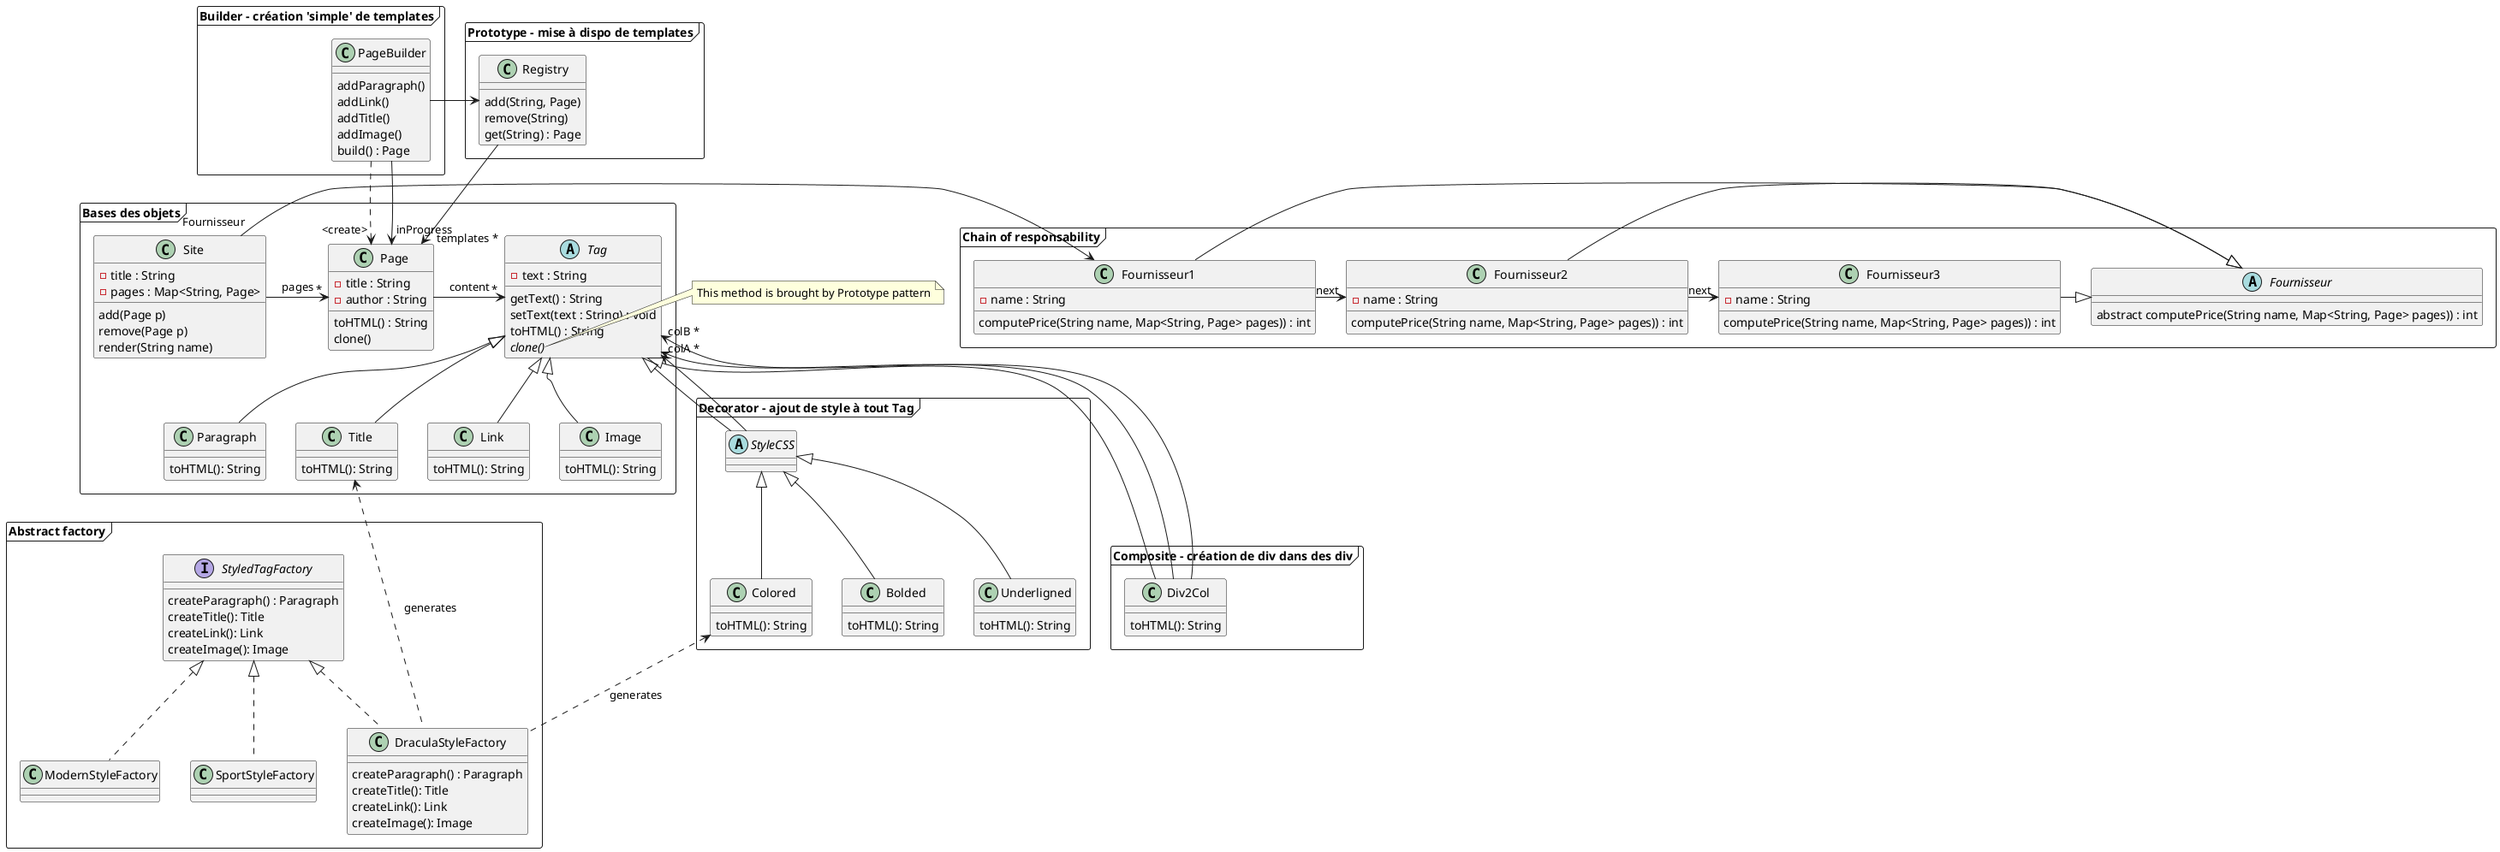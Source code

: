 @startuml
'https://plantuml.com/class-diagram


package "Bases des objets" <<Frame>> {

    class Page {
        -title : String
        -author : String
        toHTML() : String
    }

    abstract class Tag {
        - text : String
        getText() : String
        setText(text : String) : void
        toHTML() : String
    }

    Tag <|-- Paragraph
    Tag <|-- Title
    Tag <|-- Link
    Tag <|-- Image

    Page -> "*" Tag : content
    Site -> "*" Page : pages

    class Site {
        -title : String
        -pages : Map<String, Page>
        add(Page p)
        remove(Page p)
        render(String name)
    }

    Image : toHTML(): String
    Link : toHTML(): String
    Title : toHTML(): String
    Paragraph : toHTML(): String

}

package "Composite - création de div dans des div" <<Frame>> {

    class Div2Col {

    }

    Tag <|--- Div2Col
    Tag "colA *" <-- Div2Col
    Tag "colB *" <-- Div2Col

    Div2Col : toHTML(): String

}

package "Decorator - ajout de style à tout Tag" <<Frame>> {

    abstract class StyleCSS
    Tag <|-- StyleCSS
    Tag <-- StyleCSS

    StyleCSS <|-- Colored
    StyleCSS <|-- Bolded
    StyleCSS <|-- Underligned

    Underligned : toHTML(): String
    Bolded : toHTML(): String
    Colored : toHTML(): String

}


package "Prototype - mise à dispo de templates" <<Frame>> {
    Page : clone()

    Registry --> "templates *" Page
    class Registry {
        add(String, Page)
        remove(String)
        get(String) : Page
    }

    Tag : {abstract} clone()
}
    note right of Tag::clone
      This method is brought by Prototype pattern
    end note

package "Builder - création 'simple' de templates" <<Frame>> {
      class PageBuilder {
        addParagraph()
        addLink()
        addTitle()
        addImage()
        build() : Page
      }

      PageBuilder ..> "<create>" Page
      PageBuilder -> Registry
      PageBuilder -> "inProgress" Page
}


package "Abstract factory" <<Frame>> {

    interface StyledTagFactory {
        createParagraph() : Paragraph
        createTitle(): Title
        createLink(): Link
        createImage(): Image
    }

    StyledTagFactory <|.. DraculaStyleFactory
    StyledTagFactory <|.. ModernStyleFactory
    StyledTagFactory <|.. SportStyleFactory

    class DraculaStyleFactory {
    createParagraph() : Paragraph
            createTitle(): Title
            createLink(): Link
            createImage(): Image
    }


     Colored <.. DraculaStyleFactory : "generates"
     Title <.. DraculaStyleFactory : "generates"

}


package "Chain of responsability" <<Frame>>{
    abstract Class "Fournisseur"{
        abstract computePrice(String name, Map<String, Page> pages)) : int
    }
    Class Fournisseur1{
        - name : String
        computePrice(String name, Map<String, Page> pages)) : int
    }
    Class Fournisseur2{
        - name : String
        computePrice(String name, Map<String, Page> pages)) : int
    }
    Class Fournisseur3{
        - name : String
        computePrice(String name, Map<String, Page> pages)) : int
    }

    Fournisseur1 -|> "Fournisseur"
    Fournisseur2 -|> "Fournisseur"
    Fournisseur3 -|> "Fournisseur"

    Fournisseur1 ->"next" Fournisseur2
    Fournisseur2 ->"next" Fournisseur3
    Site "Fournisseur"-> Fournisseur1
}

@enduml